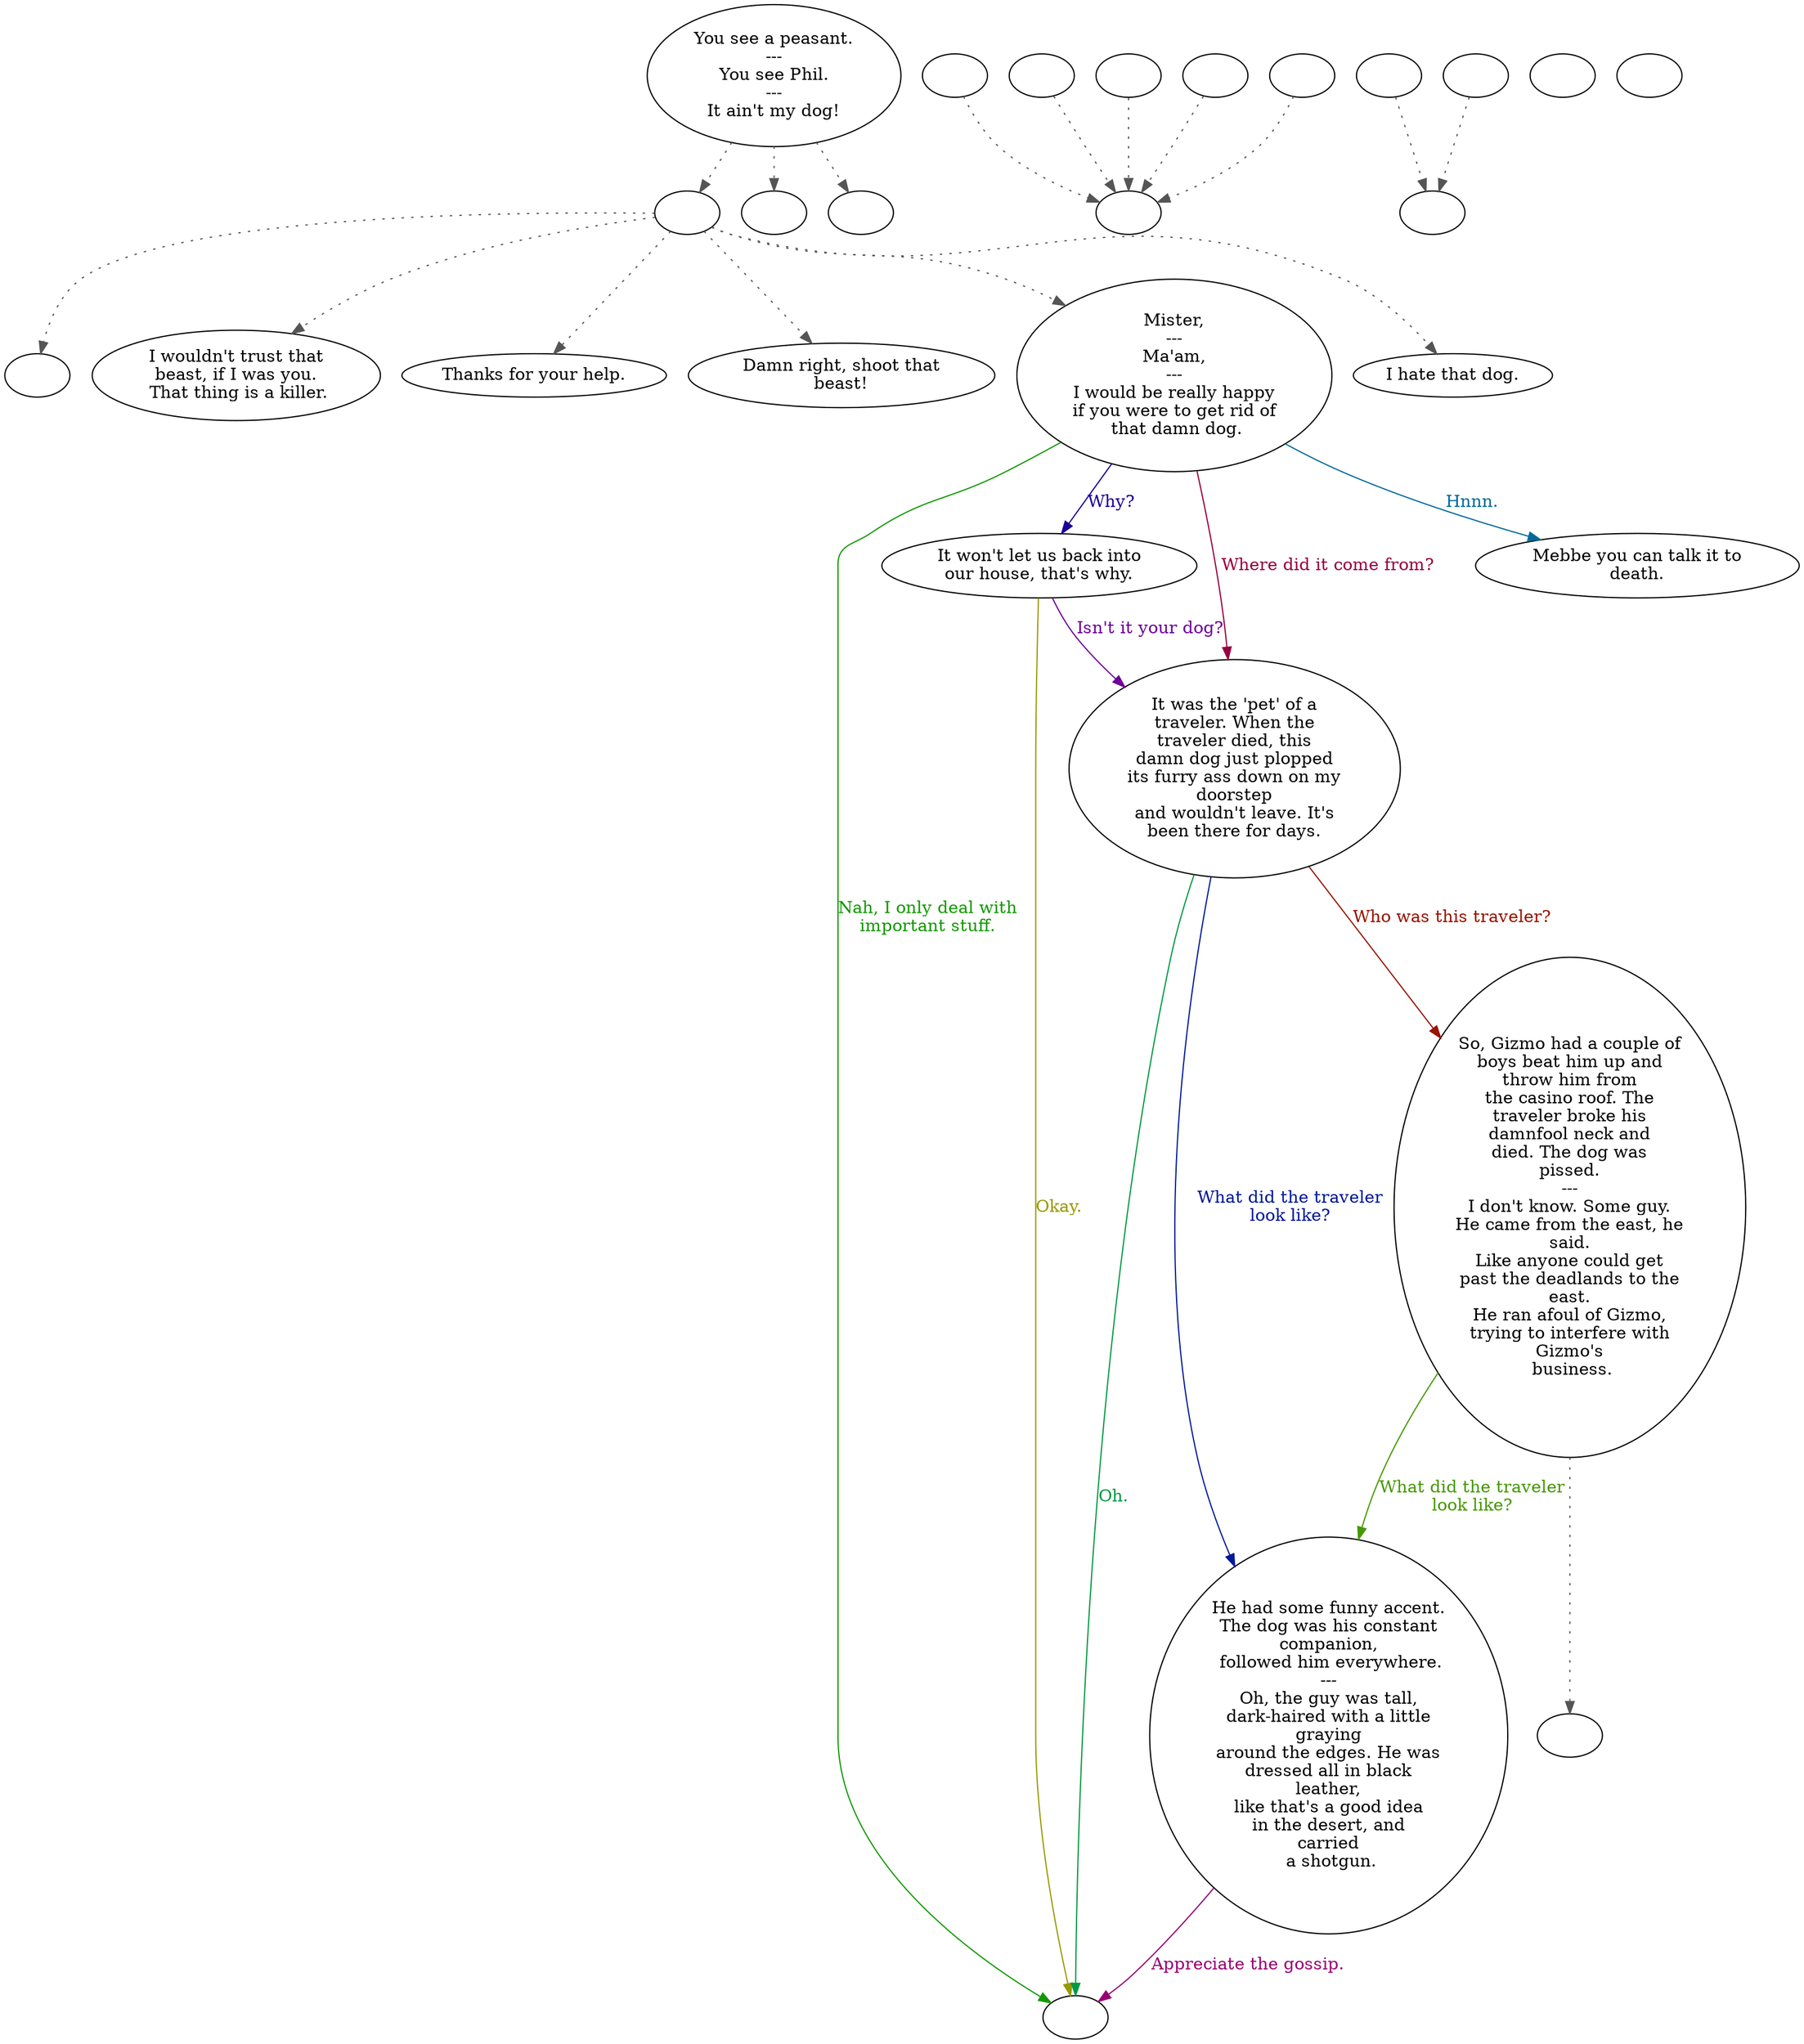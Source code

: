 digraph DEMOPHIL {
  "start" [style=filled       fillcolor="#FFFFFF"       color="#000000"]
  "start" -> "do_dialogue" [style=dotted color="#555555"]
  "start" -> "run_away" [style=dotted color="#555555"]
  "start" -> "go_forward" [style=dotted color="#555555"]
  "start" [label="You see a peasant.\n---\nYou see Phil.\n---\nIt ain't my dog!"]
  "do_dialogue" [style=filled       fillcolor="#FFFFFF"       color="#000000"]
  "do_dialogue" -> "weapon_check" [style=dotted color="#555555"]
  "do_dialogue" -> "Phil01" [style=dotted color="#555555"]
  "do_dialogue" -> "Phil09" [style=dotted color="#555555"]
  "do_dialogue" -> "Phil00" [style=dotted color="#555555"]
  "do_dialogue" -> "Phil02" [style=dotted color="#555555"]
  "do_dialogue" -> "Phil08" [style=dotted color="#555555"]
  "do_dialogue" [label=""]
  "run_away" [style=filled       fillcolor="#FFFFFF"       color="#000000"]
  "run_away" [label=""]
  "weapon_check" [style=filled       fillcolor="#FFFFFF"       color="#000000"]
  "weapon_check" [label=""]
  "go_forward" [style=filled       fillcolor="#FFFFFF"       color="#000000"]
  "go_forward" [label=""]
  "Phil00" [style=filled       fillcolor="#FFFFFF"       color="#000000"]
  "Phil00" [label="Damn right, shoot that\nbeast!"]
  "Phil01" [style=filled       fillcolor="#FFFFFF"       color="#000000"]
  "Phil01" [label="I wouldn't trust that\nbeast, if I was you.\n That thing is a killer."]
  "Phil02" [style=filled       fillcolor="#FFFFFF"       color="#000000"]
  "Phil02" [label="Mister,\n---\nMa'am,\n---\nI would be really happy\nif you were to get rid of\n that damn dog."]
  "Phil02" -> "Phil04" [label="Why?" color="#1B0099" fontcolor="#1B0099"]
  "Phil02" -> "PhilEnd" [label="Nah, I only deal with\nimportant stuff." color="#129900" fontcolor="#129900"]
  "Phil02" -> "Phil05" [label="Where did it come from?" color="#99003F" fontcolor="#99003F"]
  "Phil02" -> "Phil03" [label="Hnnn." color="#006B99" fontcolor="#006B99"]
  "Phil03" [style=filled       fillcolor="#FFFFFF"       color="#000000"]
  "Phil03" [label="Mebbe you can talk it to\ndeath."]
  "Phil04" [style=filled       fillcolor="#FFFFFF"       color="#000000"]
  "Phil04" [label="It won't let us back into\nour house, that's why."]
  "Phil04" -> "PhilEnd" [label="Okay." color="#989900" fontcolor="#989900"]
  "Phil04" -> "Phil05" [label="Isn't it your dog?" color="#6D0099" fontcolor="#6D0099"]
  "Phil05" [style=filled       fillcolor="#FFFFFF"       color="#000000"]
  "Phil05" [label="It was the 'pet' of a\ntraveler. When the\ntraveler died, this\ndamn dog just plopped\nits furry ass down on my\ndoorstep\nand wouldn't leave. It's\nbeen there for days."]
  "Phil05" -> "PhilEnd" [label="Oh." color="#009941" fontcolor="#009941"]
  "Phil05" -> "Phil06" [label="Who was this traveler?" color="#991400" fontcolor="#991400"]
  "Phil05" -> "Phil07" [label="What did the traveler\nlook like?" color="#001999" fontcolor="#001999"]
  "Phil06" [style=filled       fillcolor="#FFFFFF"       color="#000000"]
  "Phil06" -> "Goodbyes" [style=dotted color="#555555"]
  "Phil06" [label="So, Gizmo had a couple of\nboys beat him up and\nthrow him from\nthe casino roof. The\ntraveler broke his\ndamnfool neck and\ndied. The dog was\npissed.\n---\nI don't know. Some guy.\nHe came from the east, he\nsaid.\nLike anyone could get\npast the deadlands to the\neast.\nHe ran afoul of Gizmo,\ntrying to interfere with\nGizmo's\n business."]
  "Phil06" -> "Phil07" [label="What did the traveler\nlook like?" color="#459900" fontcolor="#459900"]
  "Phil07" [style=filled       fillcolor="#FFFFFF"       color="#000000"]
  "Phil07" [label="He had some funny accent.\nThe dog was his constant\ncompanion,\n followed him everywhere.\n---\nOh, the guy was tall,\ndark-haired with a little\ngraying\naround the edges. He was\ndressed all in black\nleather,\nlike that's a good idea\nin the desert, and\ncarried\n a shotgun."]
  "Phil07" -> "PhilEnd" [label="Appreciate the gossip." color="#990072" fontcolor="#990072"]
  "Phil08" [style=filled       fillcolor="#FFFFFF"       color="#000000"]
  "Phil08" [label="I hate that dog."]
  "Phil09" [style=filled       fillcolor="#FFFFFF"       color="#000000"]
  "Phil09" [label="Thanks for your help."]
  "PhilEnd" [style=filled       fillcolor="#FFFFFF"       color="#000000"]
  "PhilEnd" [label=""]
  "get_reaction" [style=filled       fillcolor="#FFFFFF"       color="#000000"]
  "get_reaction" -> "ReactToLevel" [style=dotted color="#555555"]
  "get_reaction" [label=""]
  "ReactToLevel" [style=filled       fillcolor="#FFFFFF"       color="#000000"]
  "ReactToLevel" [label=""]
  "LevelToReact" [style=filled       fillcolor="#FFFFFF"       color="#000000"]
  "LevelToReact" [label=""]
  "UpReact" [style=filled       fillcolor="#FFFFFF"       color="#000000"]
  "UpReact" -> "ReactToLevel" [style=dotted color="#555555"]
  "UpReact" [label=""]
  "DownReact" [style=filled       fillcolor="#FFFFFF"       color="#000000"]
  "DownReact" -> "ReactToLevel" [style=dotted color="#555555"]
  "DownReact" [label=""]
  "BottomReact" [style=filled       fillcolor="#FFFFFF"       color="#000000"]
  "BottomReact" [label=""]
  "TopReact" [style=filled       fillcolor="#FFFFFF"       color="#000000"]
  "TopReact" [label=""]
  "BigUpReact" [style=filled       fillcolor="#FFFFFF"       color="#000000"]
  "BigUpReact" -> "ReactToLevel" [style=dotted color="#555555"]
  "BigUpReact" [label=""]
  "BigDownReact" [style=filled       fillcolor="#FFFFFF"       color="#000000"]
  "BigDownReact" -> "ReactToLevel" [style=dotted color="#555555"]
  "BigDownReact" [label=""]
  "UpReactLevel" [style=filled       fillcolor="#FFFFFF"       color="#000000"]
  "UpReactLevel" -> "LevelToReact" [style=dotted color="#555555"]
  "UpReactLevel" [label=""]
  "DownReactLevel" [style=filled       fillcolor="#FFFFFF"       color="#000000"]
  "DownReactLevel" -> "LevelToReact" [style=dotted color="#555555"]
  "DownReactLevel" [label=""]
  "Goodbyes" [style=filled       fillcolor="#FFFFFF"       color="#000000"]
  "Goodbyes" [label=""]
}